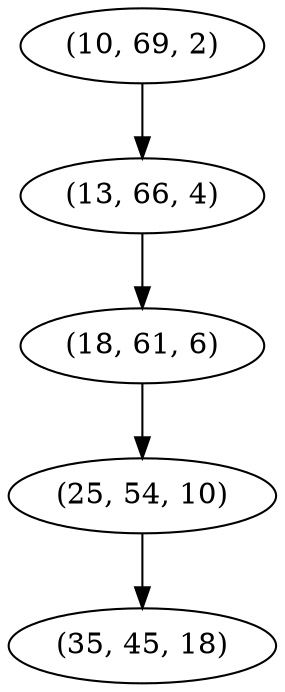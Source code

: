 digraph tree {
    "(10, 69, 2)";
    "(13, 66, 4)";
    "(18, 61, 6)";
    "(25, 54, 10)";
    "(35, 45, 18)";
    "(10, 69, 2)" -> "(13, 66, 4)";
    "(13, 66, 4)" -> "(18, 61, 6)";
    "(18, 61, 6)" -> "(25, 54, 10)";
    "(25, 54, 10)" -> "(35, 45, 18)";
}
